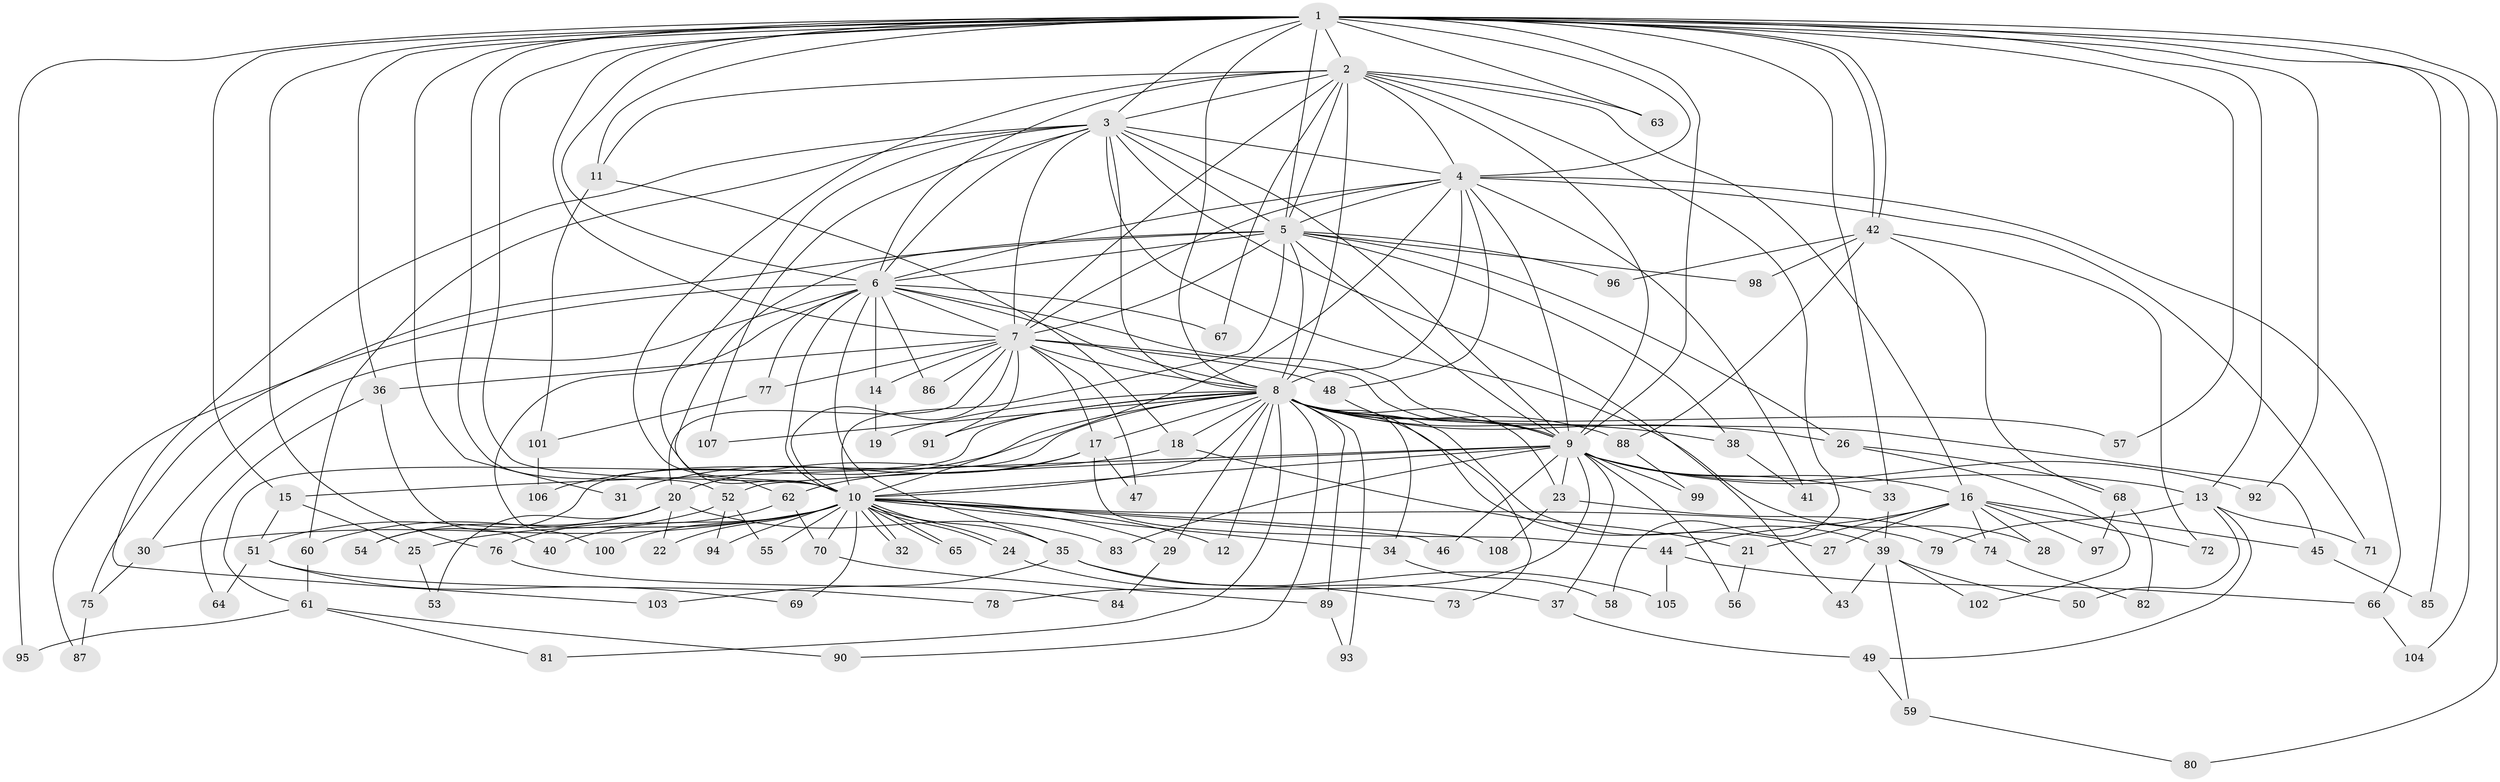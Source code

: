 // coarse degree distribution, {23: 0.012658227848101266, 15: 0.012658227848101266, 11: 0.02531645569620253, 32: 0.012658227848101266, 13: 0.012658227848101266, 16: 0.012658227848101266, 19: 0.012658227848101266, 29: 0.012658227848101266, 4: 0.11392405063291139, 2: 0.4936708860759494, 6: 0.0379746835443038, 9: 0.012658227848101266, 5: 0.05063291139240506, 3: 0.16455696202531644, 7: 0.012658227848101266}
// Generated by graph-tools (version 1.1) at 2025/41/03/06/25 10:41:34]
// undirected, 108 vertices, 241 edges
graph export_dot {
graph [start="1"]
  node [color=gray90,style=filled];
  1;
  2;
  3;
  4;
  5;
  6;
  7;
  8;
  9;
  10;
  11;
  12;
  13;
  14;
  15;
  16;
  17;
  18;
  19;
  20;
  21;
  22;
  23;
  24;
  25;
  26;
  27;
  28;
  29;
  30;
  31;
  32;
  33;
  34;
  35;
  36;
  37;
  38;
  39;
  40;
  41;
  42;
  43;
  44;
  45;
  46;
  47;
  48;
  49;
  50;
  51;
  52;
  53;
  54;
  55;
  56;
  57;
  58;
  59;
  60;
  61;
  62;
  63;
  64;
  65;
  66;
  67;
  68;
  69;
  70;
  71;
  72;
  73;
  74;
  75;
  76;
  77;
  78;
  79;
  80;
  81;
  82;
  83;
  84;
  85;
  86;
  87;
  88;
  89;
  90;
  91;
  92;
  93;
  94;
  95;
  96;
  97;
  98;
  99;
  100;
  101;
  102;
  103;
  104;
  105;
  106;
  107;
  108;
  1 -- 2;
  1 -- 3;
  1 -- 4;
  1 -- 5;
  1 -- 6;
  1 -- 7;
  1 -- 8;
  1 -- 9;
  1 -- 10;
  1 -- 11;
  1 -- 13;
  1 -- 15;
  1 -- 31;
  1 -- 33;
  1 -- 36;
  1 -- 42;
  1 -- 42;
  1 -- 52;
  1 -- 57;
  1 -- 63;
  1 -- 76;
  1 -- 80;
  1 -- 85;
  1 -- 92;
  1 -- 95;
  1 -- 104;
  2 -- 3;
  2 -- 4;
  2 -- 5;
  2 -- 6;
  2 -- 7;
  2 -- 8;
  2 -- 9;
  2 -- 10;
  2 -- 11;
  2 -- 16;
  2 -- 58;
  2 -- 63;
  2 -- 67;
  3 -- 4;
  3 -- 5;
  3 -- 6;
  3 -- 7;
  3 -- 8;
  3 -- 9;
  3 -- 10;
  3 -- 28;
  3 -- 43;
  3 -- 60;
  3 -- 103;
  3 -- 107;
  4 -- 5;
  4 -- 6;
  4 -- 7;
  4 -- 8;
  4 -- 9;
  4 -- 10;
  4 -- 41;
  4 -- 48;
  4 -- 66;
  4 -- 71;
  5 -- 6;
  5 -- 7;
  5 -- 8;
  5 -- 9;
  5 -- 10;
  5 -- 26;
  5 -- 38;
  5 -- 62;
  5 -- 75;
  5 -- 96;
  5 -- 98;
  6 -- 7;
  6 -- 8;
  6 -- 9;
  6 -- 10;
  6 -- 14;
  6 -- 30;
  6 -- 35;
  6 -- 67;
  6 -- 77;
  6 -- 86;
  6 -- 87;
  6 -- 100;
  7 -- 8;
  7 -- 9;
  7 -- 10;
  7 -- 14;
  7 -- 17;
  7 -- 20;
  7 -- 36;
  7 -- 47;
  7 -- 48;
  7 -- 77;
  7 -- 86;
  7 -- 91;
  8 -- 9;
  8 -- 10;
  8 -- 12;
  8 -- 17;
  8 -- 18;
  8 -- 19;
  8 -- 23;
  8 -- 26;
  8 -- 27;
  8 -- 29;
  8 -- 34;
  8 -- 38;
  8 -- 39;
  8 -- 45;
  8 -- 54;
  8 -- 57;
  8 -- 61;
  8 -- 81;
  8 -- 88;
  8 -- 89;
  8 -- 90;
  8 -- 91;
  8 -- 93;
  8 -- 106;
  8 -- 107;
  9 -- 10;
  9 -- 13;
  9 -- 15;
  9 -- 16;
  9 -- 23;
  9 -- 33;
  9 -- 37;
  9 -- 46;
  9 -- 52;
  9 -- 56;
  9 -- 78;
  9 -- 83;
  9 -- 92;
  9 -- 99;
  10 -- 12;
  10 -- 22;
  10 -- 24;
  10 -- 24;
  10 -- 25;
  10 -- 29;
  10 -- 30;
  10 -- 32;
  10 -- 32;
  10 -- 34;
  10 -- 35;
  10 -- 40;
  10 -- 46;
  10 -- 55;
  10 -- 65;
  10 -- 65;
  10 -- 69;
  10 -- 70;
  10 -- 79;
  10 -- 94;
  10 -- 100;
  10 -- 108;
  11 -- 18;
  11 -- 101;
  13 -- 49;
  13 -- 50;
  13 -- 71;
  13 -- 79;
  14 -- 19;
  15 -- 25;
  15 -- 51;
  16 -- 21;
  16 -- 27;
  16 -- 28;
  16 -- 44;
  16 -- 45;
  16 -- 72;
  16 -- 74;
  16 -- 97;
  17 -- 31;
  17 -- 44;
  17 -- 47;
  17 -- 62;
  18 -- 20;
  18 -- 21;
  20 -- 22;
  20 -- 51;
  20 -- 53;
  20 -- 54;
  20 -- 83;
  21 -- 56;
  23 -- 74;
  23 -- 108;
  24 -- 37;
  25 -- 53;
  26 -- 68;
  26 -- 102;
  29 -- 84;
  30 -- 75;
  33 -- 39;
  34 -- 58;
  35 -- 73;
  35 -- 103;
  35 -- 105;
  36 -- 40;
  36 -- 64;
  37 -- 49;
  38 -- 41;
  39 -- 43;
  39 -- 50;
  39 -- 59;
  39 -- 102;
  42 -- 68;
  42 -- 72;
  42 -- 88;
  42 -- 96;
  42 -- 98;
  44 -- 66;
  44 -- 105;
  45 -- 85;
  48 -- 73;
  49 -- 59;
  51 -- 64;
  51 -- 69;
  51 -- 78;
  52 -- 55;
  52 -- 60;
  52 -- 94;
  59 -- 80;
  60 -- 61;
  61 -- 81;
  61 -- 90;
  61 -- 95;
  62 -- 70;
  62 -- 76;
  66 -- 104;
  68 -- 82;
  68 -- 97;
  70 -- 89;
  74 -- 82;
  75 -- 87;
  76 -- 84;
  77 -- 101;
  88 -- 99;
  89 -- 93;
  101 -- 106;
}
